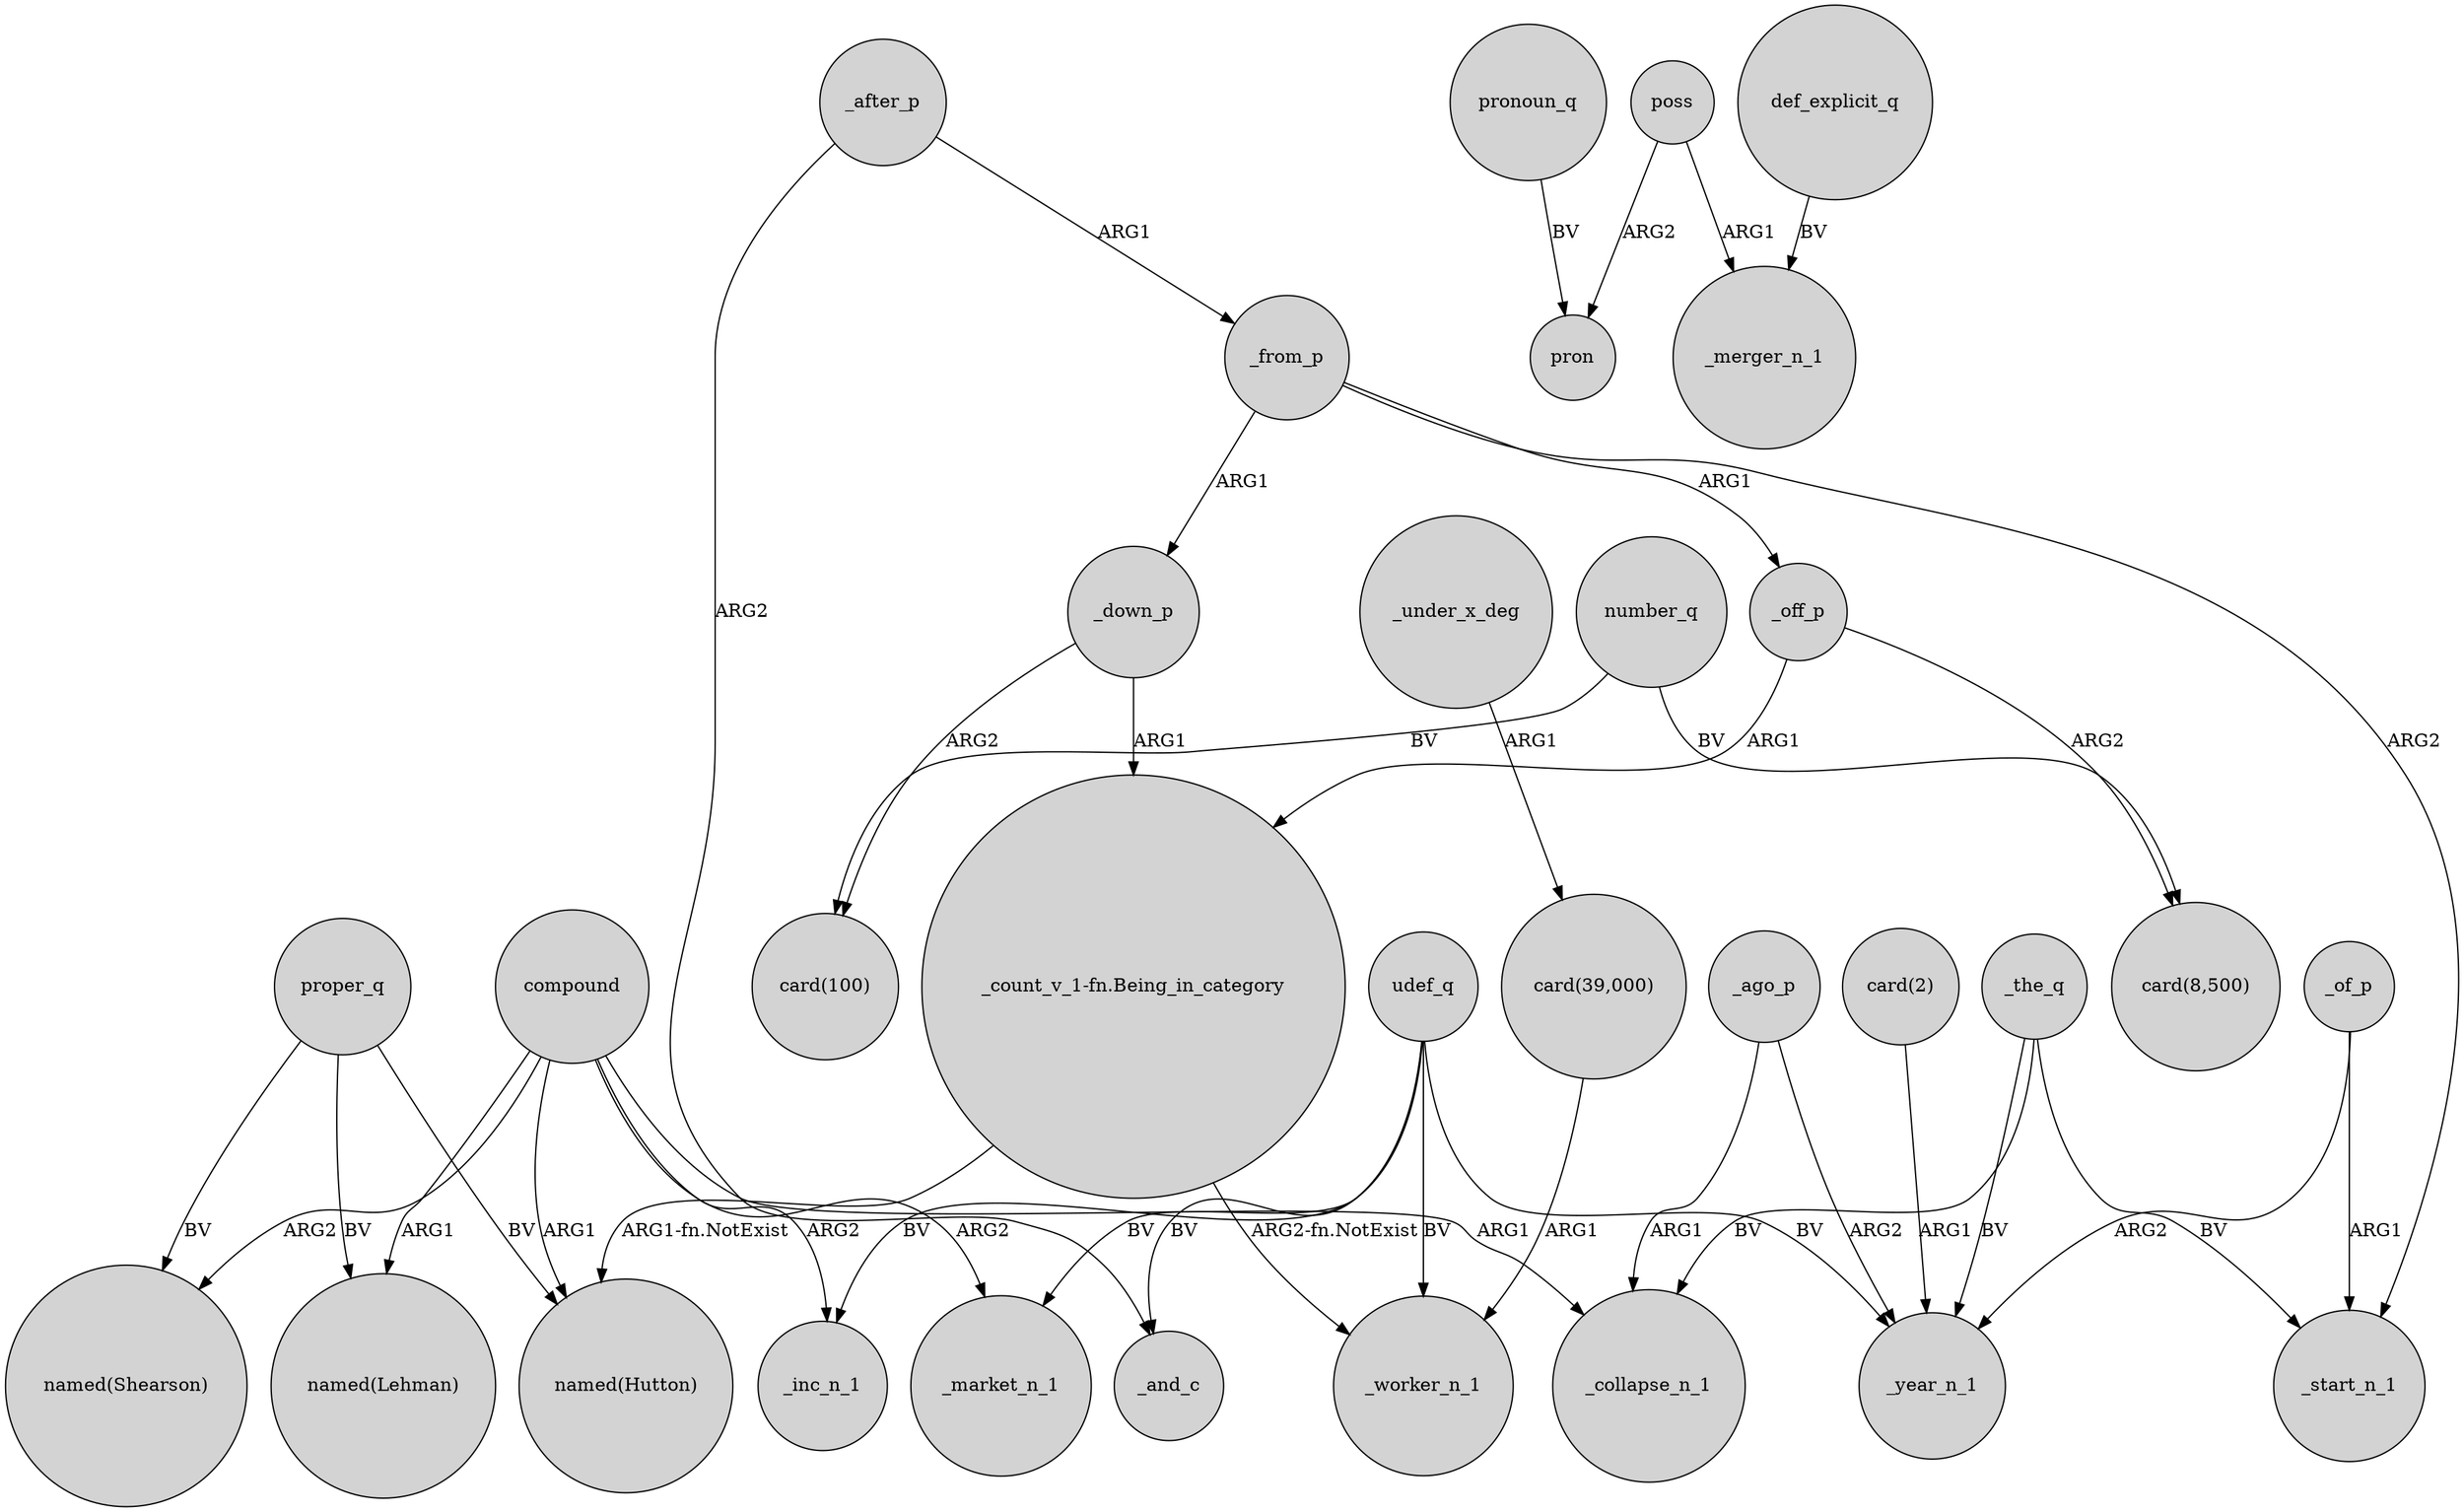 digraph {
	node [shape=circle style=filled]
	compound -> _market_n_1 [label=ARG2]
	"_count_v_1-fn.Being_in_category" -> _worker_n_1 [label="ARG2-fn.NotExist"]
	"_count_v_1-fn.Being_in_category" -> "named(Hutton)" [label="ARG1-fn.NotExist"]
	_off_p -> "_count_v_1-fn.Being_in_category" [label=ARG1]
	number_q -> "card(8,500)" [label=BV]
	udef_q -> _inc_n_1 [label=BV]
	_the_q -> _collapse_n_1 [label=BV]
	poss -> pron [label=ARG2]
	proper_q -> "named(Shearson)" [label=BV]
	_of_p -> _year_n_1 [label=ARG2]
	_from_p -> _down_p [label=ARG1]
	udef_q -> _worker_n_1 [label=BV]
	_down_p -> "card(100)" [label=ARG2]
	_from_p -> _start_n_1 [label=ARG2]
	_after_p -> _from_p [label=ARG1]
	_off_p -> "card(8,500)" [label=ARG2]
	_down_p -> "_count_v_1-fn.Being_in_category" [label=ARG1]
	udef_q -> _market_n_1 [label=BV]
	poss -> _merger_n_1 [label=ARG1]
	_from_p -> _off_p [label=ARG1]
	proper_q -> "named(Lehman)" [label=BV]
	proper_q -> "named(Hutton)" [label=BV]
	"card(39,000)" -> _worker_n_1 [label=ARG1]
	pronoun_q -> pron [label=BV]
	number_q -> "card(100)" [label=BV]
	_ago_p -> _year_n_1 [label=ARG2]
	_of_p -> _start_n_1 [label=ARG1]
	"card(2)" -> _year_n_1 [label=ARG1]
	_ago_p -> _collapse_n_1 [label=ARG1]
	def_explicit_q -> _merger_n_1 [label=BV]
	_the_q -> _year_n_1 [label=BV]
	compound -> "named(Shearson)" [label=ARG2]
	compound -> _collapse_n_1 [label=ARG1]
	udef_q -> _year_n_1 [label=BV]
	_after_p -> _and_c [label=ARG2]
	udef_q -> _and_c [label=BV]
	compound -> "named(Lehman)" [label=ARG1]
	_under_x_deg -> "card(39,000)" [label=ARG1]
	compound -> _inc_n_1 [label=ARG2]
	compound -> "named(Hutton)" [label=ARG1]
	_the_q -> _start_n_1 [label=BV]
}
